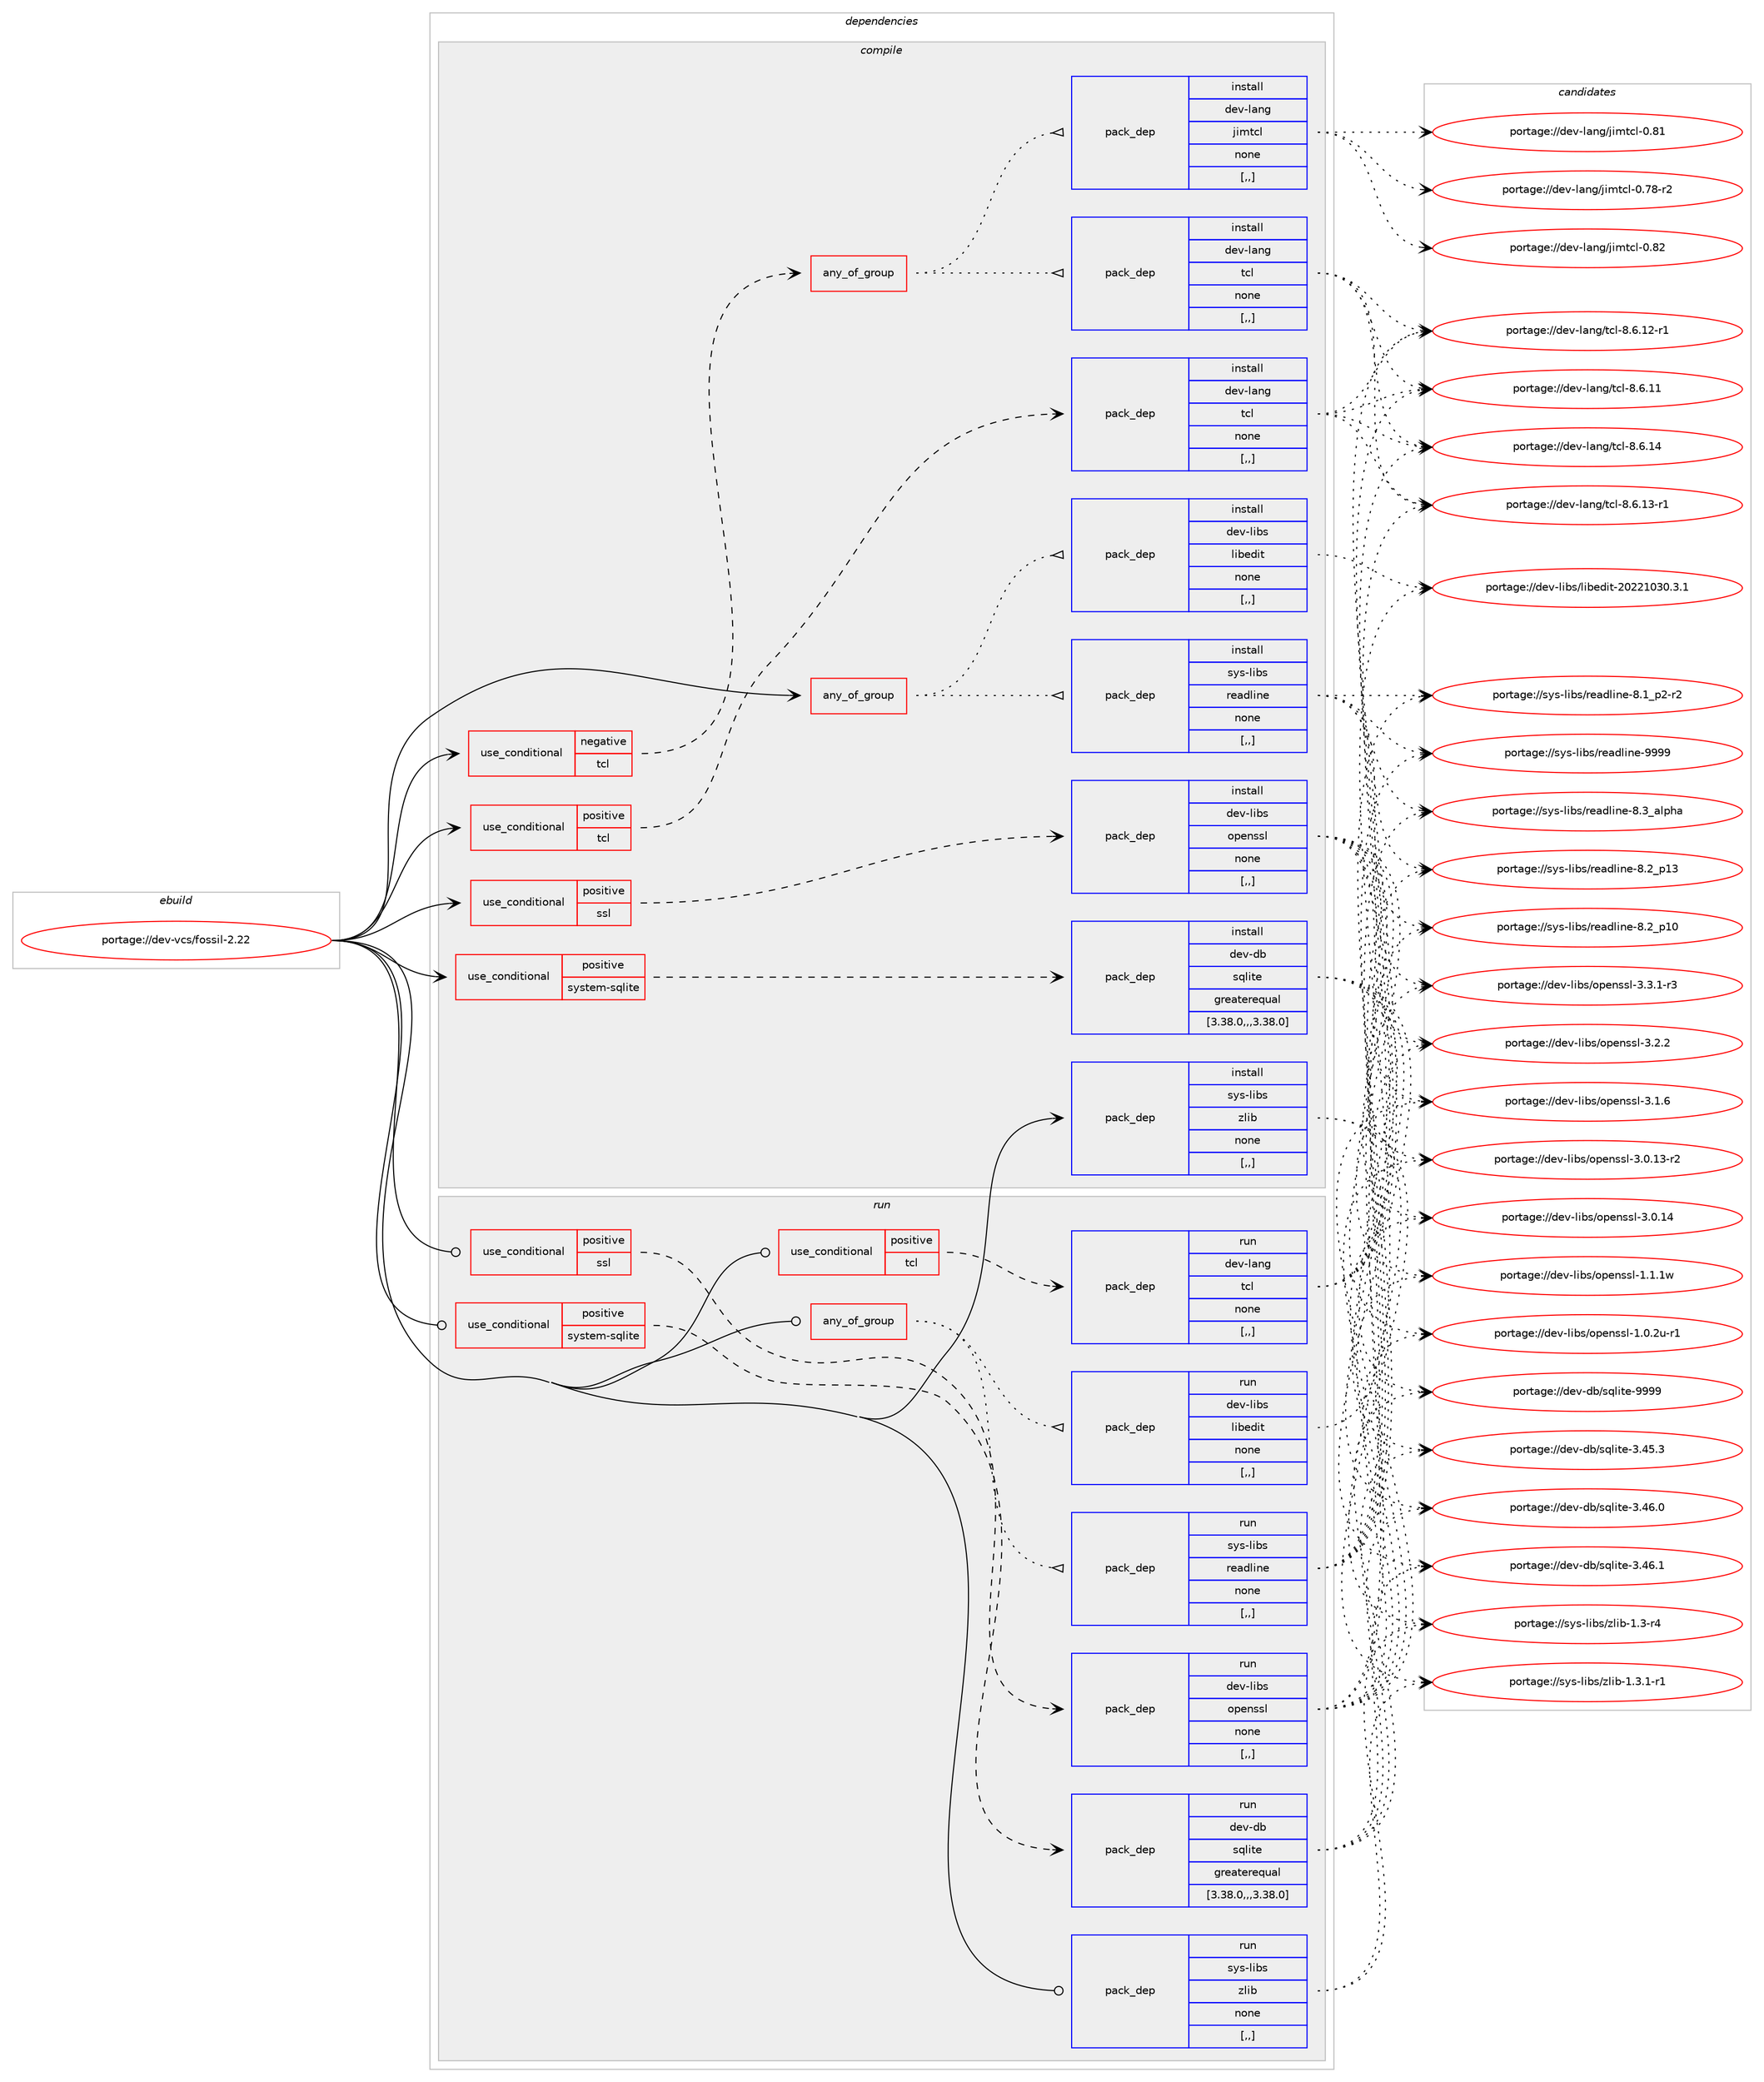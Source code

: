 digraph prolog {

# *************
# Graph options
# *************

newrank=true;
concentrate=true;
compound=true;
graph [rankdir=LR,fontname=Helvetica,fontsize=10,ranksep=1.5];#, ranksep=2.5, nodesep=0.2];
edge  [arrowhead=vee];
node  [fontname=Helvetica,fontsize=10];

# **********
# The ebuild
# **********

subgraph cluster_leftcol {
color=gray;
label=<<i>ebuild</i>>;
id [label="portage://dev-vcs/fossil-2.22", color=red, width=4, href="../dev-vcs/fossil-2.22.svg"];
}

# ****************
# The dependencies
# ****************

subgraph cluster_midcol {
color=gray;
label=<<i>dependencies</i>>;
subgraph cluster_compile {
fillcolor="#eeeeee";
style=filled;
label=<<i>compile</i>>;
subgraph any4662 {
dependency717578 [label=<<TABLE BORDER="0" CELLBORDER="1" CELLSPACING="0" CELLPADDING="4"><TR><TD CELLPADDING="10">any_of_group</TD></TR></TABLE>>, shape=none, color=red];subgraph pack519152 {
dependency717579 [label=<<TABLE BORDER="0" CELLBORDER="1" CELLSPACING="0" CELLPADDING="4" WIDTH="220"><TR><TD ROWSPAN="6" CELLPADDING="30">pack_dep</TD></TR><TR><TD WIDTH="110">install</TD></TR><TR><TD>sys-libs</TD></TR><TR><TD>readline</TD></TR><TR><TD>none</TD></TR><TR><TD>[,,]</TD></TR></TABLE>>, shape=none, color=blue];
}
dependency717578:e -> dependency717579:w [weight=20,style="dotted",arrowhead="oinv"];
subgraph pack519153 {
dependency717580 [label=<<TABLE BORDER="0" CELLBORDER="1" CELLSPACING="0" CELLPADDING="4" WIDTH="220"><TR><TD ROWSPAN="6" CELLPADDING="30">pack_dep</TD></TR><TR><TD WIDTH="110">install</TD></TR><TR><TD>dev-libs</TD></TR><TR><TD>libedit</TD></TR><TR><TD>none</TD></TR><TR><TD>[,,]</TD></TR></TABLE>>, shape=none, color=blue];
}
dependency717578:e -> dependency717580:w [weight=20,style="dotted",arrowhead="oinv"];
}
id:e -> dependency717578:w [weight=20,style="solid",arrowhead="vee"];
subgraph cond193379 {
dependency717581 [label=<<TABLE BORDER="0" CELLBORDER="1" CELLSPACING="0" CELLPADDING="4"><TR><TD ROWSPAN="3" CELLPADDING="10">use_conditional</TD></TR><TR><TD>negative</TD></TR><TR><TD>tcl</TD></TR></TABLE>>, shape=none, color=red];
subgraph any4663 {
dependency717582 [label=<<TABLE BORDER="0" CELLBORDER="1" CELLSPACING="0" CELLPADDING="4"><TR><TD CELLPADDING="10">any_of_group</TD></TR></TABLE>>, shape=none, color=red];subgraph pack519154 {
dependency717583 [label=<<TABLE BORDER="0" CELLBORDER="1" CELLSPACING="0" CELLPADDING="4" WIDTH="220"><TR><TD ROWSPAN="6" CELLPADDING="30">pack_dep</TD></TR><TR><TD WIDTH="110">install</TD></TR><TR><TD>dev-lang</TD></TR><TR><TD>tcl</TD></TR><TR><TD>none</TD></TR><TR><TD>[,,]</TD></TR></TABLE>>, shape=none, color=blue];
}
dependency717582:e -> dependency717583:w [weight=20,style="dotted",arrowhead="oinv"];
subgraph pack519155 {
dependency717584 [label=<<TABLE BORDER="0" CELLBORDER="1" CELLSPACING="0" CELLPADDING="4" WIDTH="220"><TR><TD ROWSPAN="6" CELLPADDING="30">pack_dep</TD></TR><TR><TD WIDTH="110">install</TD></TR><TR><TD>dev-lang</TD></TR><TR><TD>jimtcl</TD></TR><TR><TD>none</TD></TR><TR><TD>[,,]</TD></TR></TABLE>>, shape=none, color=blue];
}
dependency717582:e -> dependency717584:w [weight=20,style="dotted",arrowhead="oinv"];
}
dependency717581:e -> dependency717582:w [weight=20,style="dashed",arrowhead="vee"];
}
id:e -> dependency717581:w [weight=20,style="solid",arrowhead="vee"];
subgraph cond193380 {
dependency717585 [label=<<TABLE BORDER="0" CELLBORDER="1" CELLSPACING="0" CELLPADDING="4"><TR><TD ROWSPAN="3" CELLPADDING="10">use_conditional</TD></TR><TR><TD>positive</TD></TR><TR><TD>ssl</TD></TR></TABLE>>, shape=none, color=red];
subgraph pack519156 {
dependency717586 [label=<<TABLE BORDER="0" CELLBORDER="1" CELLSPACING="0" CELLPADDING="4" WIDTH="220"><TR><TD ROWSPAN="6" CELLPADDING="30">pack_dep</TD></TR><TR><TD WIDTH="110">install</TD></TR><TR><TD>dev-libs</TD></TR><TR><TD>openssl</TD></TR><TR><TD>none</TD></TR><TR><TD>[,,]</TD></TR></TABLE>>, shape=none, color=blue];
}
dependency717585:e -> dependency717586:w [weight=20,style="dashed",arrowhead="vee"];
}
id:e -> dependency717585:w [weight=20,style="solid",arrowhead="vee"];
subgraph cond193381 {
dependency717587 [label=<<TABLE BORDER="0" CELLBORDER="1" CELLSPACING="0" CELLPADDING="4"><TR><TD ROWSPAN="3" CELLPADDING="10">use_conditional</TD></TR><TR><TD>positive</TD></TR><TR><TD>system-sqlite</TD></TR></TABLE>>, shape=none, color=red];
subgraph pack519157 {
dependency717588 [label=<<TABLE BORDER="0" CELLBORDER="1" CELLSPACING="0" CELLPADDING="4" WIDTH="220"><TR><TD ROWSPAN="6" CELLPADDING="30">pack_dep</TD></TR><TR><TD WIDTH="110">install</TD></TR><TR><TD>dev-db</TD></TR><TR><TD>sqlite</TD></TR><TR><TD>greaterequal</TD></TR><TR><TD>[3.38.0,,,3.38.0]</TD></TR></TABLE>>, shape=none, color=blue];
}
dependency717587:e -> dependency717588:w [weight=20,style="dashed",arrowhead="vee"];
}
id:e -> dependency717587:w [weight=20,style="solid",arrowhead="vee"];
subgraph cond193382 {
dependency717589 [label=<<TABLE BORDER="0" CELLBORDER="1" CELLSPACING="0" CELLPADDING="4"><TR><TD ROWSPAN="3" CELLPADDING="10">use_conditional</TD></TR><TR><TD>positive</TD></TR><TR><TD>tcl</TD></TR></TABLE>>, shape=none, color=red];
subgraph pack519158 {
dependency717590 [label=<<TABLE BORDER="0" CELLBORDER="1" CELLSPACING="0" CELLPADDING="4" WIDTH="220"><TR><TD ROWSPAN="6" CELLPADDING="30">pack_dep</TD></TR><TR><TD WIDTH="110">install</TD></TR><TR><TD>dev-lang</TD></TR><TR><TD>tcl</TD></TR><TR><TD>none</TD></TR><TR><TD>[,,]</TD></TR></TABLE>>, shape=none, color=blue];
}
dependency717589:e -> dependency717590:w [weight=20,style="dashed",arrowhead="vee"];
}
id:e -> dependency717589:w [weight=20,style="solid",arrowhead="vee"];
subgraph pack519159 {
dependency717591 [label=<<TABLE BORDER="0" CELLBORDER="1" CELLSPACING="0" CELLPADDING="4" WIDTH="220"><TR><TD ROWSPAN="6" CELLPADDING="30">pack_dep</TD></TR><TR><TD WIDTH="110">install</TD></TR><TR><TD>sys-libs</TD></TR><TR><TD>zlib</TD></TR><TR><TD>none</TD></TR><TR><TD>[,,]</TD></TR></TABLE>>, shape=none, color=blue];
}
id:e -> dependency717591:w [weight=20,style="solid",arrowhead="vee"];
}
subgraph cluster_compileandrun {
fillcolor="#eeeeee";
style=filled;
label=<<i>compile and run</i>>;
}
subgraph cluster_run {
fillcolor="#eeeeee";
style=filled;
label=<<i>run</i>>;
subgraph any4664 {
dependency717592 [label=<<TABLE BORDER="0" CELLBORDER="1" CELLSPACING="0" CELLPADDING="4"><TR><TD CELLPADDING="10">any_of_group</TD></TR></TABLE>>, shape=none, color=red];subgraph pack519160 {
dependency717593 [label=<<TABLE BORDER="0" CELLBORDER="1" CELLSPACING="0" CELLPADDING="4" WIDTH="220"><TR><TD ROWSPAN="6" CELLPADDING="30">pack_dep</TD></TR><TR><TD WIDTH="110">run</TD></TR><TR><TD>sys-libs</TD></TR><TR><TD>readline</TD></TR><TR><TD>none</TD></TR><TR><TD>[,,]</TD></TR></TABLE>>, shape=none, color=blue];
}
dependency717592:e -> dependency717593:w [weight=20,style="dotted",arrowhead="oinv"];
subgraph pack519161 {
dependency717594 [label=<<TABLE BORDER="0" CELLBORDER="1" CELLSPACING="0" CELLPADDING="4" WIDTH="220"><TR><TD ROWSPAN="6" CELLPADDING="30">pack_dep</TD></TR><TR><TD WIDTH="110">run</TD></TR><TR><TD>dev-libs</TD></TR><TR><TD>libedit</TD></TR><TR><TD>none</TD></TR><TR><TD>[,,]</TD></TR></TABLE>>, shape=none, color=blue];
}
dependency717592:e -> dependency717594:w [weight=20,style="dotted",arrowhead="oinv"];
}
id:e -> dependency717592:w [weight=20,style="solid",arrowhead="odot"];
subgraph cond193383 {
dependency717595 [label=<<TABLE BORDER="0" CELLBORDER="1" CELLSPACING="0" CELLPADDING="4"><TR><TD ROWSPAN="3" CELLPADDING="10">use_conditional</TD></TR><TR><TD>positive</TD></TR><TR><TD>ssl</TD></TR></TABLE>>, shape=none, color=red];
subgraph pack519162 {
dependency717596 [label=<<TABLE BORDER="0" CELLBORDER="1" CELLSPACING="0" CELLPADDING="4" WIDTH="220"><TR><TD ROWSPAN="6" CELLPADDING="30">pack_dep</TD></TR><TR><TD WIDTH="110">run</TD></TR><TR><TD>dev-libs</TD></TR><TR><TD>openssl</TD></TR><TR><TD>none</TD></TR><TR><TD>[,,]</TD></TR></TABLE>>, shape=none, color=blue];
}
dependency717595:e -> dependency717596:w [weight=20,style="dashed",arrowhead="vee"];
}
id:e -> dependency717595:w [weight=20,style="solid",arrowhead="odot"];
subgraph cond193384 {
dependency717597 [label=<<TABLE BORDER="0" CELLBORDER="1" CELLSPACING="0" CELLPADDING="4"><TR><TD ROWSPAN="3" CELLPADDING="10">use_conditional</TD></TR><TR><TD>positive</TD></TR><TR><TD>system-sqlite</TD></TR></TABLE>>, shape=none, color=red];
subgraph pack519163 {
dependency717598 [label=<<TABLE BORDER="0" CELLBORDER="1" CELLSPACING="0" CELLPADDING="4" WIDTH="220"><TR><TD ROWSPAN="6" CELLPADDING="30">pack_dep</TD></TR><TR><TD WIDTH="110">run</TD></TR><TR><TD>dev-db</TD></TR><TR><TD>sqlite</TD></TR><TR><TD>greaterequal</TD></TR><TR><TD>[3.38.0,,,3.38.0]</TD></TR></TABLE>>, shape=none, color=blue];
}
dependency717597:e -> dependency717598:w [weight=20,style="dashed",arrowhead="vee"];
}
id:e -> dependency717597:w [weight=20,style="solid",arrowhead="odot"];
subgraph cond193385 {
dependency717599 [label=<<TABLE BORDER="0" CELLBORDER="1" CELLSPACING="0" CELLPADDING="4"><TR><TD ROWSPAN="3" CELLPADDING="10">use_conditional</TD></TR><TR><TD>positive</TD></TR><TR><TD>tcl</TD></TR></TABLE>>, shape=none, color=red];
subgraph pack519164 {
dependency717600 [label=<<TABLE BORDER="0" CELLBORDER="1" CELLSPACING="0" CELLPADDING="4" WIDTH="220"><TR><TD ROWSPAN="6" CELLPADDING="30">pack_dep</TD></TR><TR><TD WIDTH="110">run</TD></TR><TR><TD>dev-lang</TD></TR><TR><TD>tcl</TD></TR><TR><TD>none</TD></TR><TR><TD>[,,]</TD></TR></TABLE>>, shape=none, color=blue];
}
dependency717599:e -> dependency717600:w [weight=20,style="dashed",arrowhead="vee"];
}
id:e -> dependency717599:w [weight=20,style="solid",arrowhead="odot"];
subgraph pack519165 {
dependency717601 [label=<<TABLE BORDER="0" CELLBORDER="1" CELLSPACING="0" CELLPADDING="4" WIDTH="220"><TR><TD ROWSPAN="6" CELLPADDING="30">pack_dep</TD></TR><TR><TD WIDTH="110">run</TD></TR><TR><TD>sys-libs</TD></TR><TR><TD>zlib</TD></TR><TR><TD>none</TD></TR><TR><TD>[,,]</TD></TR></TABLE>>, shape=none, color=blue];
}
id:e -> dependency717601:w [weight=20,style="solid",arrowhead="odot"];
}
}

# **************
# The candidates
# **************

subgraph cluster_choices {
rank=same;
color=gray;
label=<<i>candidates</i>>;

subgraph choice519152 {
color=black;
nodesep=1;
choice115121115451081059811547114101971001081051101014557575757 [label="portage://sys-libs/readline-9999", color=red, width=4,href="../sys-libs/readline-9999.svg"];
choice1151211154510810598115471141019710010810511010145564651959710811210497 [label="portage://sys-libs/readline-8.3_alpha", color=red, width=4,href="../sys-libs/readline-8.3_alpha.svg"];
choice1151211154510810598115471141019710010810511010145564650951124951 [label="portage://sys-libs/readline-8.2_p13", color=red, width=4,href="../sys-libs/readline-8.2_p13.svg"];
choice1151211154510810598115471141019710010810511010145564650951124948 [label="portage://sys-libs/readline-8.2_p10", color=red, width=4,href="../sys-libs/readline-8.2_p10.svg"];
choice115121115451081059811547114101971001081051101014556464995112504511450 [label="portage://sys-libs/readline-8.1_p2-r2", color=red, width=4,href="../sys-libs/readline-8.1_p2-r2.svg"];
dependency717579:e -> choice115121115451081059811547114101971001081051101014557575757:w [style=dotted,weight="100"];
dependency717579:e -> choice1151211154510810598115471141019710010810511010145564651959710811210497:w [style=dotted,weight="100"];
dependency717579:e -> choice1151211154510810598115471141019710010810511010145564650951124951:w [style=dotted,weight="100"];
dependency717579:e -> choice1151211154510810598115471141019710010810511010145564650951124948:w [style=dotted,weight="100"];
dependency717579:e -> choice115121115451081059811547114101971001081051101014556464995112504511450:w [style=dotted,weight="100"];
}
subgraph choice519153 {
color=black;
nodesep=1;
choice1001011184510810598115471081059810110010511645504850504948514846514649 [label="portage://dev-libs/libedit-20221030.3.1", color=red, width=4,href="../dev-libs/libedit-20221030.3.1.svg"];
dependency717580:e -> choice1001011184510810598115471081059810110010511645504850504948514846514649:w [style=dotted,weight="100"];
}
subgraph choice519154 {
color=black;
nodesep=1;
choice1001011184510897110103471169910845564654464952 [label="portage://dev-lang/tcl-8.6.14", color=red, width=4,href="../dev-lang/tcl-8.6.14.svg"];
choice10010111845108971101034711699108455646544649514511449 [label="portage://dev-lang/tcl-8.6.13-r1", color=red, width=4,href="../dev-lang/tcl-8.6.13-r1.svg"];
choice10010111845108971101034711699108455646544649504511449 [label="portage://dev-lang/tcl-8.6.12-r1", color=red, width=4,href="../dev-lang/tcl-8.6.12-r1.svg"];
choice1001011184510897110103471169910845564654464949 [label="portage://dev-lang/tcl-8.6.11", color=red, width=4,href="../dev-lang/tcl-8.6.11.svg"];
dependency717583:e -> choice1001011184510897110103471169910845564654464952:w [style=dotted,weight="100"];
dependency717583:e -> choice10010111845108971101034711699108455646544649514511449:w [style=dotted,weight="100"];
dependency717583:e -> choice10010111845108971101034711699108455646544649504511449:w [style=dotted,weight="100"];
dependency717583:e -> choice1001011184510897110103471169910845564654464949:w [style=dotted,weight="100"];
}
subgraph choice519155 {
color=black;
nodesep=1;
choice100101118451089711010347106105109116991084548465650 [label="portage://dev-lang/jimtcl-0.82", color=red, width=4,href="../dev-lang/jimtcl-0.82.svg"];
choice100101118451089711010347106105109116991084548465649 [label="portage://dev-lang/jimtcl-0.81", color=red, width=4,href="../dev-lang/jimtcl-0.81.svg"];
choice1001011184510897110103471061051091169910845484655564511450 [label="portage://dev-lang/jimtcl-0.78-r2", color=red, width=4,href="../dev-lang/jimtcl-0.78-r2.svg"];
dependency717584:e -> choice100101118451089711010347106105109116991084548465650:w [style=dotted,weight="100"];
dependency717584:e -> choice100101118451089711010347106105109116991084548465649:w [style=dotted,weight="100"];
dependency717584:e -> choice1001011184510897110103471061051091169910845484655564511450:w [style=dotted,weight="100"];
}
subgraph choice519156 {
color=black;
nodesep=1;
choice1001011184510810598115471111121011101151151084551465146494511451 [label="portage://dev-libs/openssl-3.3.1-r3", color=red, width=4,href="../dev-libs/openssl-3.3.1-r3.svg"];
choice100101118451081059811547111112101110115115108455146504650 [label="portage://dev-libs/openssl-3.2.2", color=red, width=4,href="../dev-libs/openssl-3.2.2.svg"];
choice100101118451081059811547111112101110115115108455146494654 [label="portage://dev-libs/openssl-3.1.6", color=red, width=4,href="../dev-libs/openssl-3.1.6.svg"];
choice10010111845108105981154711111210111011511510845514648464952 [label="portage://dev-libs/openssl-3.0.14", color=red, width=4,href="../dev-libs/openssl-3.0.14.svg"];
choice100101118451081059811547111112101110115115108455146484649514511450 [label="portage://dev-libs/openssl-3.0.13-r2", color=red, width=4,href="../dev-libs/openssl-3.0.13-r2.svg"];
choice100101118451081059811547111112101110115115108454946494649119 [label="portage://dev-libs/openssl-1.1.1w", color=red, width=4,href="../dev-libs/openssl-1.1.1w.svg"];
choice1001011184510810598115471111121011101151151084549464846501174511449 [label="portage://dev-libs/openssl-1.0.2u-r1", color=red, width=4,href="../dev-libs/openssl-1.0.2u-r1.svg"];
dependency717586:e -> choice1001011184510810598115471111121011101151151084551465146494511451:w [style=dotted,weight="100"];
dependency717586:e -> choice100101118451081059811547111112101110115115108455146504650:w [style=dotted,weight="100"];
dependency717586:e -> choice100101118451081059811547111112101110115115108455146494654:w [style=dotted,weight="100"];
dependency717586:e -> choice10010111845108105981154711111210111011511510845514648464952:w [style=dotted,weight="100"];
dependency717586:e -> choice100101118451081059811547111112101110115115108455146484649514511450:w [style=dotted,weight="100"];
dependency717586:e -> choice100101118451081059811547111112101110115115108454946494649119:w [style=dotted,weight="100"];
dependency717586:e -> choice1001011184510810598115471111121011101151151084549464846501174511449:w [style=dotted,weight="100"];
}
subgraph choice519157 {
color=black;
nodesep=1;
choice1001011184510098471151131081051161014557575757 [label="portage://dev-db/sqlite-9999", color=red, width=4,href="../dev-db/sqlite-9999.svg"];
choice10010111845100984711511310810511610145514652544649 [label="portage://dev-db/sqlite-3.46.1", color=red, width=4,href="../dev-db/sqlite-3.46.1.svg"];
choice10010111845100984711511310810511610145514652544648 [label="portage://dev-db/sqlite-3.46.0", color=red, width=4,href="../dev-db/sqlite-3.46.0.svg"];
choice10010111845100984711511310810511610145514652534651 [label="portage://dev-db/sqlite-3.45.3", color=red, width=4,href="../dev-db/sqlite-3.45.3.svg"];
dependency717588:e -> choice1001011184510098471151131081051161014557575757:w [style=dotted,weight="100"];
dependency717588:e -> choice10010111845100984711511310810511610145514652544649:w [style=dotted,weight="100"];
dependency717588:e -> choice10010111845100984711511310810511610145514652544648:w [style=dotted,weight="100"];
dependency717588:e -> choice10010111845100984711511310810511610145514652534651:w [style=dotted,weight="100"];
}
subgraph choice519158 {
color=black;
nodesep=1;
choice1001011184510897110103471169910845564654464952 [label="portage://dev-lang/tcl-8.6.14", color=red, width=4,href="../dev-lang/tcl-8.6.14.svg"];
choice10010111845108971101034711699108455646544649514511449 [label="portage://dev-lang/tcl-8.6.13-r1", color=red, width=4,href="../dev-lang/tcl-8.6.13-r1.svg"];
choice10010111845108971101034711699108455646544649504511449 [label="portage://dev-lang/tcl-8.6.12-r1", color=red, width=4,href="../dev-lang/tcl-8.6.12-r1.svg"];
choice1001011184510897110103471169910845564654464949 [label="portage://dev-lang/tcl-8.6.11", color=red, width=4,href="../dev-lang/tcl-8.6.11.svg"];
dependency717590:e -> choice1001011184510897110103471169910845564654464952:w [style=dotted,weight="100"];
dependency717590:e -> choice10010111845108971101034711699108455646544649514511449:w [style=dotted,weight="100"];
dependency717590:e -> choice10010111845108971101034711699108455646544649504511449:w [style=dotted,weight="100"];
dependency717590:e -> choice1001011184510897110103471169910845564654464949:w [style=dotted,weight="100"];
}
subgraph choice519159 {
color=black;
nodesep=1;
choice115121115451081059811547122108105984549465146494511449 [label="portage://sys-libs/zlib-1.3.1-r1", color=red, width=4,href="../sys-libs/zlib-1.3.1-r1.svg"];
choice11512111545108105981154712210810598454946514511452 [label="portage://sys-libs/zlib-1.3-r4", color=red, width=4,href="../sys-libs/zlib-1.3-r4.svg"];
dependency717591:e -> choice115121115451081059811547122108105984549465146494511449:w [style=dotted,weight="100"];
dependency717591:e -> choice11512111545108105981154712210810598454946514511452:w [style=dotted,weight="100"];
}
subgraph choice519160 {
color=black;
nodesep=1;
choice115121115451081059811547114101971001081051101014557575757 [label="portage://sys-libs/readline-9999", color=red, width=4,href="../sys-libs/readline-9999.svg"];
choice1151211154510810598115471141019710010810511010145564651959710811210497 [label="portage://sys-libs/readline-8.3_alpha", color=red, width=4,href="../sys-libs/readline-8.3_alpha.svg"];
choice1151211154510810598115471141019710010810511010145564650951124951 [label="portage://sys-libs/readline-8.2_p13", color=red, width=4,href="../sys-libs/readline-8.2_p13.svg"];
choice1151211154510810598115471141019710010810511010145564650951124948 [label="portage://sys-libs/readline-8.2_p10", color=red, width=4,href="../sys-libs/readline-8.2_p10.svg"];
choice115121115451081059811547114101971001081051101014556464995112504511450 [label="portage://sys-libs/readline-8.1_p2-r2", color=red, width=4,href="../sys-libs/readline-8.1_p2-r2.svg"];
dependency717593:e -> choice115121115451081059811547114101971001081051101014557575757:w [style=dotted,weight="100"];
dependency717593:e -> choice1151211154510810598115471141019710010810511010145564651959710811210497:w [style=dotted,weight="100"];
dependency717593:e -> choice1151211154510810598115471141019710010810511010145564650951124951:w [style=dotted,weight="100"];
dependency717593:e -> choice1151211154510810598115471141019710010810511010145564650951124948:w [style=dotted,weight="100"];
dependency717593:e -> choice115121115451081059811547114101971001081051101014556464995112504511450:w [style=dotted,weight="100"];
}
subgraph choice519161 {
color=black;
nodesep=1;
choice1001011184510810598115471081059810110010511645504850504948514846514649 [label="portage://dev-libs/libedit-20221030.3.1", color=red, width=4,href="../dev-libs/libedit-20221030.3.1.svg"];
dependency717594:e -> choice1001011184510810598115471081059810110010511645504850504948514846514649:w [style=dotted,weight="100"];
}
subgraph choice519162 {
color=black;
nodesep=1;
choice1001011184510810598115471111121011101151151084551465146494511451 [label="portage://dev-libs/openssl-3.3.1-r3", color=red, width=4,href="../dev-libs/openssl-3.3.1-r3.svg"];
choice100101118451081059811547111112101110115115108455146504650 [label="portage://dev-libs/openssl-3.2.2", color=red, width=4,href="../dev-libs/openssl-3.2.2.svg"];
choice100101118451081059811547111112101110115115108455146494654 [label="portage://dev-libs/openssl-3.1.6", color=red, width=4,href="../dev-libs/openssl-3.1.6.svg"];
choice10010111845108105981154711111210111011511510845514648464952 [label="portage://dev-libs/openssl-3.0.14", color=red, width=4,href="../dev-libs/openssl-3.0.14.svg"];
choice100101118451081059811547111112101110115115108455146484649514511450 [label="portage://dev-libs/openssl-3.0.13-r2", color=red, width=4,href="../dev-libs/openssl-3.0.13-r2.svg"];
choice100101118451081059811547111112101110115115108454946494649119 [label="portage://dev-libs/openssl-1.1.1w", color=red, width=4,href="../dev-libs/openssl-1.1.1w.svg"];
choice1001011184510810598115471111121011101151151084549464846501174511449 [label="portage://dev-libs/openssl-1.0.2u-r1", color=red, width=4,href="../dev-libs/openssl-1.0.2u-r1.svg"];
dependency717596:e -> choice1001011184510810598115471111121011101151151084551465146494511451:w [style=dotted,weight="100"];
dependency717596:e -> choice100101118451081059811547111112101110115115108455146504650:w [style=dotted,weight="100"];
dependency717596:e -> choice100101118451081059811547111112101110115115108455146494654:w [style=dotted,weight="100"];
dependency717596:e -> choice10010111845108105981154711111210111011511510845514648464952:w [style=dotted,weight="100"];
dependency717596:e -> choice100101118451081059811547111112101110115115108455146484649514511450:w [style=dotted,weight="100"];
dependency717596:e -> choice100101118451081059811547111112101110115115108454946494649119:w [style=dotted,weight="100"];
dependency717596:e -> choice1001011184510810598115471111121011101151151084549464846501174511449:w [style=dotted,weight="100"];
}
subgraph choice519163 {
color=black;
nodesep=1;
choice1001011184510098471151131081051161014557575757 [label="portage://dev-db/sqlite-9999", color=red, width=4,href="../dev-db/sqlite-9999.svg"];
choice10010111845100984711511310810511610145514652544649 [label="portage://dev-db/sqlite-3.46.1", color=red, width=4,href="../dev-db/sqlite-3.46.1.svg"];
choice10010111845100984711511310810511610145514652544648 [label="portage://dev-db/sqlite-3.46.0", color=red, width=4,href="../dev-db/sqlite-3.46.0.svg"];
choice10010111845100984711511310810511610145514652534651 [label="portage://dev-db/sqlite-3.45.3", color=red, width=4,href="../dev-db/sqlite-3.45.3.svg"];
dependency717598:e -> choice1001011184510098471151131081051161014557575757:w [style=dotted,weight="100"];
dependency717598:e -> choice10010111845100984711511310810511610145514652544649:w [style=dotted,weight="100"];
dependency717598:e -> choice10010111845100984711511310810511610145514652544648:w [style=dotted,weight="100"];
dependency717598:e -> choice10010111845100984711511310810511610145514652534651:w [style=dotted,weight="100"];
}
subgraph choice519164 {
color=black;
nodesep=1;
choice1001011184510897110103471169910845564654464952 [label="portage://dev-lang/tcl-8.6.14", color=red, width=4,href="../dev-lang/tcl-8.6.14.svg"];
choice10010111845108971101034711699108455646544649514511449 [label="portage://dev-lang/tcl-8.6.13-r1", color=red, width=4,href="../dev-lang/tcl-8.6.13-r1.svg"];
choice10010111845108971101034711699108455646544649504511449 [label="portage://dev-lang/tcl-8.6.12-r1", color=red, width=4,href="../dev-lang/tcl-8.6.12-r1.svg"];
choice1001011184510897110103471169910845564654464949 [label="portage://dev-lang/tcl-8.6.11", color=red, width=4,href="../dev-lang/tcl-8.6.11.svg"];
dependency717600:e -> choice1001011184510897110103471169910845564654464952:w [style=dotted,weight="100"];
dependency717600:e -> choice10010111845108971101034711699108455646544649514511449:w [style=dotted,weight="100"];
dependency717600:e -> choice10010111845108971101034711699108455646544649504511449:w [style=dotted,weight="100"];
dependency717600:e -> choice1001011184510897110103471169910845564654464949:w [style=dotted,weight="100"];
}
subgraph choice519165 {
color=black;
nodesep=1;
choice115121115451081059811547122108105984549465146494511449 [label="portage://sys-libs/zlib-1.3.1-r1", color=red, width=4,href="../sys-libs/zlib-1.3.1-r1.svg"];
choice11512111545108105981154712210810598454946514511452 [label="portage://sys-libs/zlib-1.3-r4", color=red, width=4,href="../sys-libs/zlib-1.3-r4.svg"];
dependency717601:e -> choice115121115451081059811547122108105984549465146494511449:w [style=dotted,weight="100"];
dependency717601:e -> choice11512111545108105981154712210810598454946514511452:w [style=dotted,weight="100"];
}
}

}
